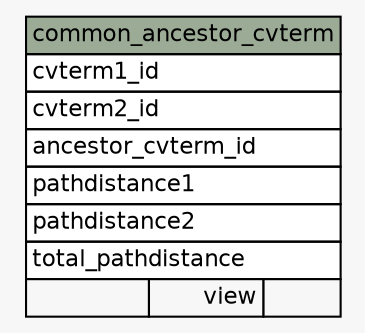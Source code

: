 // dot 2.38.0 on Mac OS X 10.9.3
// SchemaSpy rev 590
digraph "common_ancestor_cvterm" {
  graph [
    rankdir="RL"
    bgcolor="#f7f7f7"
    nodesep="0.18"
    ranksep="0.46"
    fontname="Helvetica"
    fontsize="11"
  ];
  node [
    fontname="Helvetica"
    fontsize="11"
    shape="plaintext"
  ];
  edge [
    arrowsize="0.8"
  ];
  "common_ancestor_cvterm" [
    label=<
    <TABLE BORDER="0" CELLBORDER="1" CELLSPACING="0" BGCOLOR="#ffffff">
      <TR><TD COLSPAN="3" BGCOLOR="#9bab96" ALIGN="CENTER">common_ancestor_cvterm</TD></TR>
      <TR><TD PORT="cvterm1_id" COLSPAN="3" ALIGN="LEFT">cvterm1_id</TD></TR>
      <TR><TD PORT="cvterm2_id" COLSPAN="3" ALIGN="LEFT">cvterm2_id</TD></TR>
      <TR><TD PORT="ancestor_cvterm_id" COLSPAN="3" ALIGN="LEFT">ancestor_cvterm_id</TD></TR>
      <TR><TD PORT="pathdistance1" COLSPAN="3" ALIGN="LEFT">pathdistance1</TD></TR>
      <TR><TD PORT="pathdistance2" COLSPAN="3" ALIGN="LEFT">pathdistance2</TD></TR>
      <TR><TD PORT="total_pathdistance" COLSPAN="3" ALIGN="LEFT">total_pathdistance</TD></TR>
      <TR><TD ALIGN="LEFT" BGCOLOR="#f7f7f7">  </TD><TD ALIGN="RIGHT" BGCOLOR="#f7f7f7">view</TD><TD ALIGN="RIGHT" BGCOLOR="#f7f7f7">  </TD></TR>
    </TABLE>>
    URL="tables/common_ancestor_cvterm.html"
    tooltip="common_ancestor_cvterm"
  ];
}
